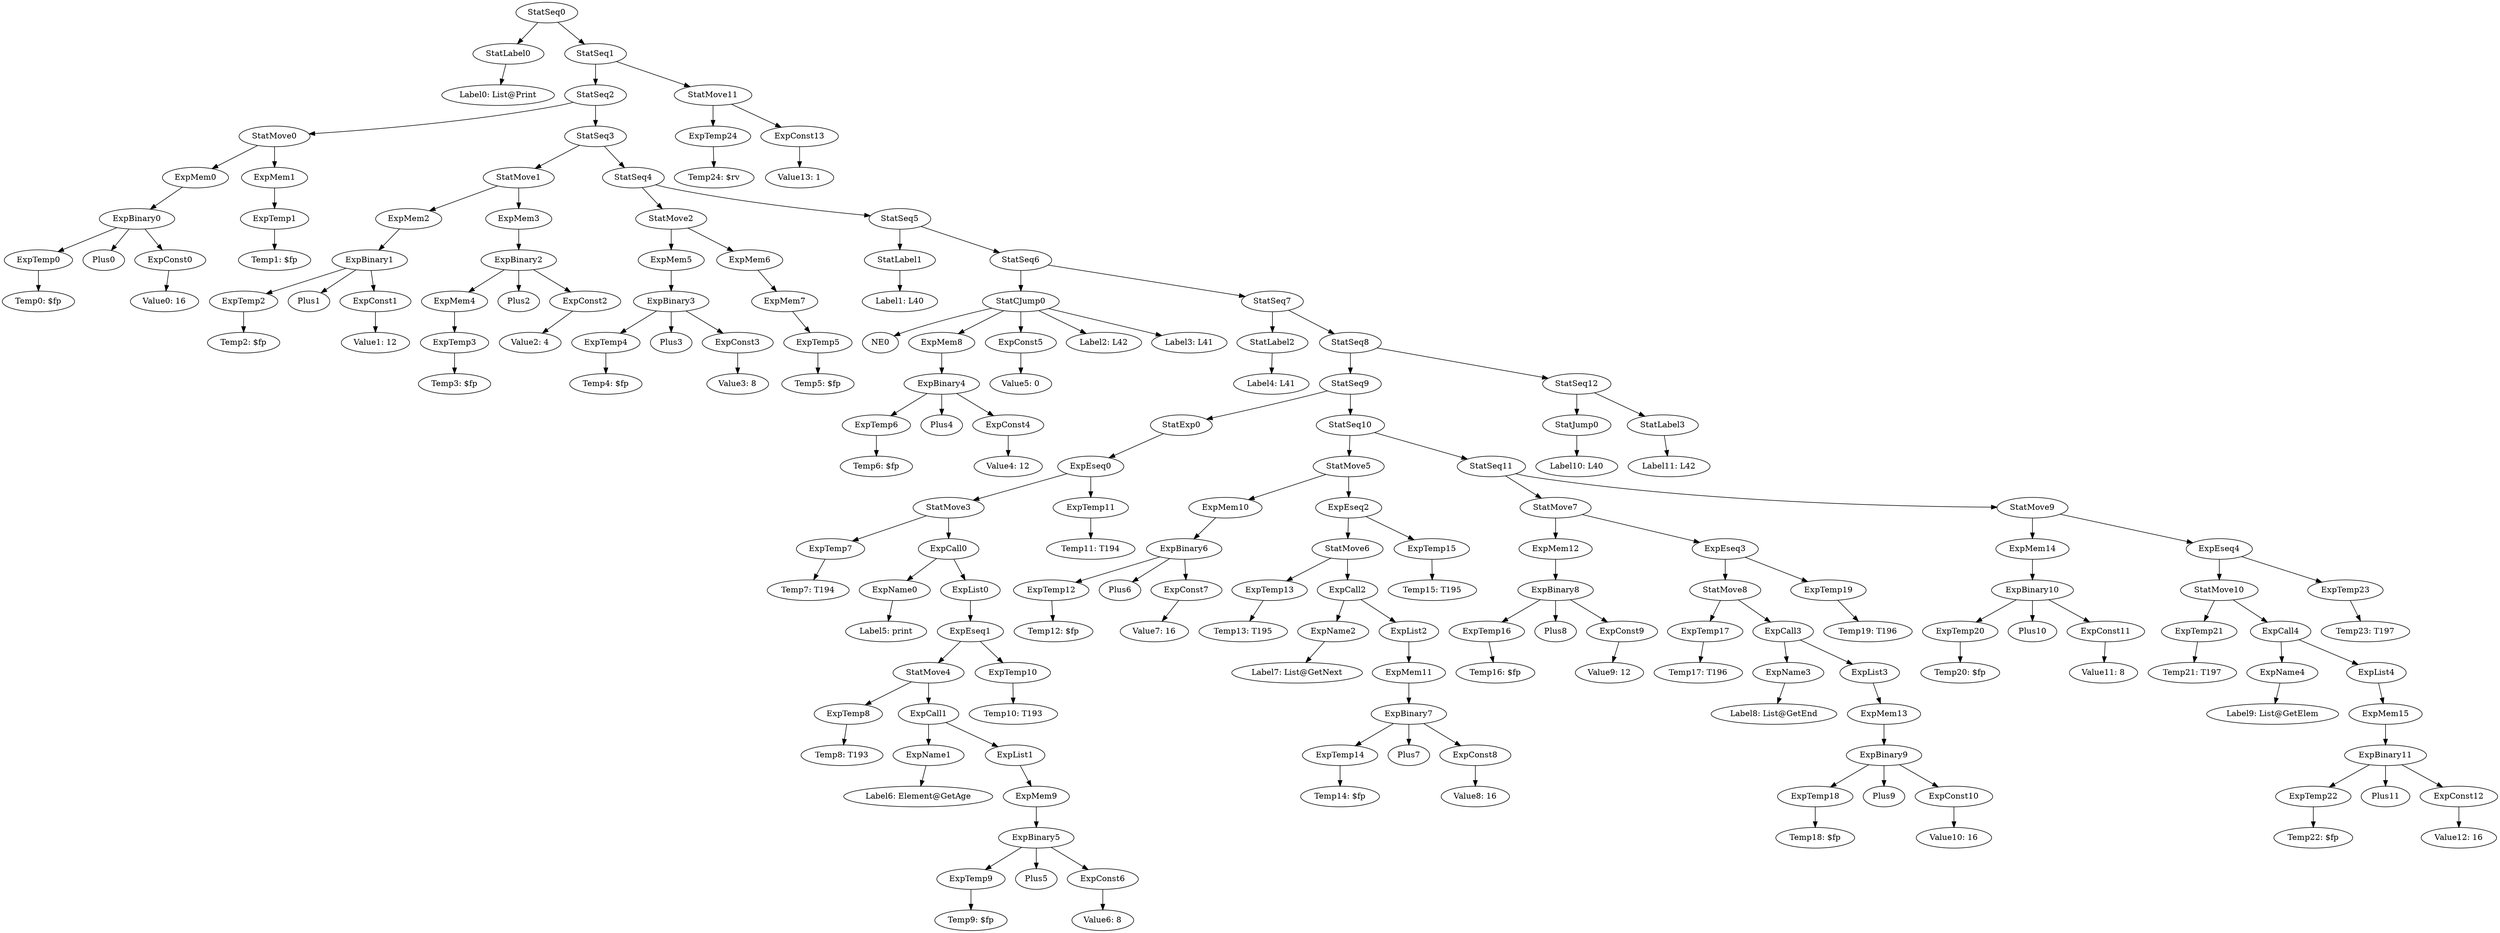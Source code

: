 digraph {
	ordering = out;
	ExpConst13 -> "Value13: 1";
	ExpTemp24 -> "Temp24: $rv";
	StatSeq12 -> StatJump0;
	StatSeq12 -> StatLabel3;
	StatJump0 -> "Label10: L40";
	StatSeq8 -> StatSeq9;
	StatSeq8 -> StatSeq12;
	ExpEseq4 -> StatMove10;
	ExpEseq4 -> ExpTemp23;
	ExpList4 -> ExpMem15;
	ExpConst12 -> "Value12: 16";
	ExpName4 -> "Label9: List@GetElem";
	StatMove10 -> ExpTemp21;
	StatMove10 -> ExpCall4;
	ExpTemp21 -> "Temp21: T197";
	StatMove9 -> ExpMem14;
	StatMove9 -> ExpEseq4;
	ExpMem14 -> ExpBinary10;
	ExpConst11 -> "Value11: 8";
	ExpBinary10 -> ExpTemp20;
	ExpBinary10 -> Plus10;
	ExpBinary10 -> ExpConst11;
	StatMove3 -> ExpTemp7;
	StatMove3 -> ExpCall0;
	ExpConst4 -> "Value4: 12";
	ExpConst0 -> "Value0: 16";
	ExpTemp6 -> "Temp6: $fp";
	StatMove6 -> ExpTemp13;
	StatMove6 -> ExpCall2;
	ExpMem6 -> ExpMem7;
	StatMove2 -> ExpMem5;
	StatMove2 -> ExpMem6;
	ExpConst3 -> "Value3: 8";
	StatSeq2 -> StatMove0;
	StatSeq2 -> StatSeq3;
	ExpMem1 -> ExpTemp1;
	ExpConst6 -> "Value6: 8";
	ExpMem0 -> ExpBinary0;
	ExpCall3 -> ExpName3;
	ExpCall3 -> ExpList3;
	ExpMem3 -> ExpBinary2;
	StatSeq7 -> StatLabel2;
	StatSeq7 -> StatSeq8;
	ExpName2 -> "Label7: List@GetNext";
	ExpTemp19 -> "Temp19: T196";
	StatLabel0 -> "Label0: List@Print";
	ExpMem5 -> ExpBinary3;
	ExpBinary2 -> ExpMem4;
	ExpBinary2 -> Plus2;
	ExpBinary2 -> ExpConst2;
	ExpTemp5 -> "Temp5: $fp";
	ExpConst5 -> "Value5: 0";
	StatSeq0 -> StatLabel0;
	StatSeq0 -> StatSeq1;
	ExpConst2 -> "Value2: 4";
	StatExp0 -> ExpEseq0;
	StatSeq6 -> StatCJump0;
	StatSeq6 -> StatSeq7;
	ExpTemp3 -> "Temp3: $fp";
	StatLabel3 -> "Label11: L42";
	ExpBinary3 -> ExpTemp4;
	ExpBinary3 -> Plus3;
	ExpBinary3 -> ExpConst3;
	ExpMem7 -> ExpTemp5;
	StatSeq3 -> StatMove1;
	StatSeq3 -> StatSeq4;
	ExpTemp0 -> "Temp0: $fp";
	ExpTemp7 -> "Temp7: T194";
	ExpEseq3 -> StatMove8;
	ExpEseq3 -> ExpTemp19;
	ExpCall0 -> ExpName0;
	ExpCall0 -> ExpList0;
	StatSeq9 -> StatExp0;
	StatSeq9 -> StatSeq10;
	StatLabel1 -> "Label1: L40";
	StatSeq4 -> StatMove2;
	StatSeq4 -> StatSeq5;
	StatSeq1 -> StatSeq2;
	StatSeq1 -> StatMove11;
	ExpMem2 -> ExpBinary1;
	ExpTemp12 -> "Temp12: $fp";
	StatMove0 -> ExpMem0;
	StatMove0 -> ExpMem1;
	StatMove8 -> ExpTemp17;
	StatMove8 -> ExpCall3;
	ExpTemp2 -> "Temp2: $fp";
	ExpConst1 -> "Value1: 12";
	ExpMem15 -> ExpBinary11;
	ExpTemp8 -> "Temp8: T193";
	ExpTemp18 -> "Temp18: $fp";
	StatCJump0 -> NE0;
	StatCJump0 -> ExpMem8;
	StatCJump0 -> ExpConst5;
	StatCJump0 -> "Label2: L42";
	StatCJump0 -> "Label3: L41";
	ExpList0 -> ExpEseq1;
	StatSeq5 -> StatLabel1;
	StatSeq5 -> StatSeq6;
	StatMove1 -> ExpMem2;
	StatMove1 -> ExpMem3;
	ExpMem13 -> ExpBinary9;
	ExpBinary0 -> ExpTemp0;
	ExpBinary0 -> Plus0;
	ExpBinary0 -> ExpConst0;
	ExpBinary11 -> ExpTemp22;
	ExpBinary11 -> Plus11;
	ExpBinary11 -> ExpConst12;
	ExpMem4 -> ExpTemp3;
	ExpMem8 -> ExpBinary4;
	ExpTemp4 -> "Temp4: $fp";
	ExpBinary1 -> ExpTemp2;
	ExpBinary1 -> Plus1;
	ExpBinary1 -> ExpConst1;
	ExpConst10 -> "Value10: 16";
	ExpName1 -> "Label6: Element@GetAge";
	ExpEseq1 -> StatMove4;
	ExpEseq1 -> ExpTemp10;
	ExpTemp15 -> "Temp15: T195";
	StatSeq10 -> StatMove5;
	StatSeq10 -> StatSeq11;
	ExpCall1 -> ExpName1;
	ExpCall1 -> ExpList1;
	ExpCall4 -> ExpName4;
	ExpCall4 -> ExpList4;
	ExpTemp9 -> "Temp9: $fp";
	ExpBinary7 -> ExpTemp14;
	ExpBinary7 -> Plus7;
	ExpBinary7 -> ExpConst8;
	ExpBinary9 -> ExpTemp18;
	ExpBinary9 -> Plus9;
	ExpBinary9 -> ExpConst10;
	ExpBinary5 -> ExpTemp9;
	ExpBinary5 -> Plus5;
	ExpBinary5 -> ExpConst6;
	StatMove5 -> ExpMem10;
	StatMove5 -> ExpEseq2;
	StatLabel2 -> "Label4: L41";
	StatMove4 -> ExpTemp8;
	StatMove4 -> ExpCall1;
	ExpConst9 -> "Value9: 12";
	StatSeq11 -> StatMove7;
	StatSeq11 -> StatMove9;
	ExpTemp11 -> "Temp11: T194";
	ExpEseq0 -> StatMove3;
	ExpEseq0 -> ExpTemp11;
	ExpBinary6 -> ExpTemp12;
	ExpBinary6 -> Plus6;
	ExpBinary6 -> ExpConst7;
	ExpTemp16 -> "Temp16: $fp";
	ExpConst7 -> "Value7: 16";
	ExpTemp10 -> "Temp10: T193";
	ExpMem10 -> ExpBinary6;
	ExpTemp13 -> "Temp13: T195";
	ExpCall2 -> ExpName2;
	ExpCall2 -> ExpList2;
	ExpTemp14 -> "Temp14: $fp";
	StatMove11 -> ExpTemp24;
	StatMove11 -> ExpConst13;
	ExpMem11 -> ExpBinary7;
	ExpTemp22 -> "Temp22: $fp";
	ExpList2 -> ExpMem11;
	ExpBinary4 -> ExpTemp6;
	ExpBinary4 -> Plus4;
	ExpBinary4 -> ExpConst4;
	ExpList1 -> ExpMem9;
	ExpTemp1 -> "Temp1: $fp";
	ExpEseq2 -> StatMove6;
	ExpEseq2 -> ExpTemp15;
	ExpName3 -> "Label8: List@GetEnd";
	ExpBinary8 -> ExpTemp16;
	ExpBinary8 -> Plus8;
	ExpBinary8 -> ExpConst9;
	ExpMem12 -> ExpBinary8;
	StatMove7 -> ExpMem12;
	StatMove7 -> ExpEseq3;
	ExpTemp23 -> "Temp23: T197";
	ExpMem9 -> ExpBinary5;
	ExpTemp17 -> "Temp17: T196";
	ExpList3 -> ExpMem13;
	ExpName0 -> "Label5: print";
	ExpConst8 -> "Value8: 16";
	ExpTemp20 -> "Temp20: $fp";
}

